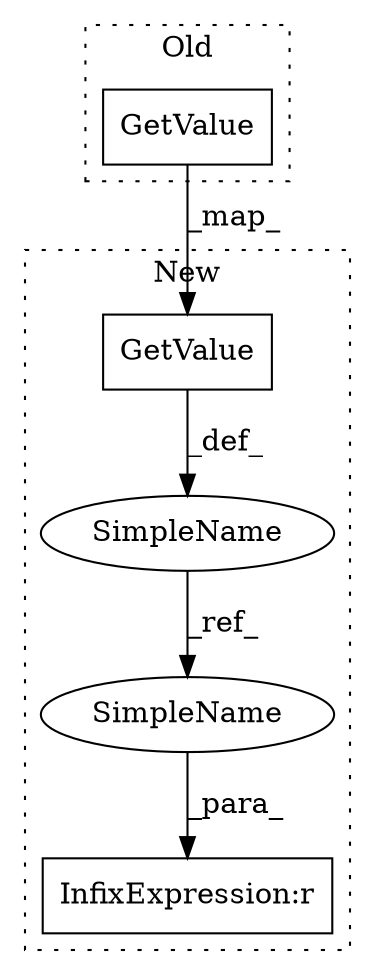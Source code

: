 digraph G {
subgraph cluster0 {
1 [label="GetValue" a="32" s="2009,2032" l="9,1" shape="box"];
label = "Old";
style="dotted";
}
subgraph cluster1 {
2 [label="GetValue" a="32" s="1965,1988" l="9,1" shape="box"];
3 [label="SimpleName" a="42" s="1951" l="5" shape="ellipse"];
4 [label="InfixExpression:r" a="27" s="2016" l="4" shape="box"];
5 [label="SimpleName" a="42" s="2011" l="5" shape="ellipse"];
label = "New";
style="dotted";
}
1 -> 2 [label="_map_"];
2 -> 3 [label="_def_"];
3 -> 5 [label="_ref_"];
5 -> 4 [label="_para_"];
}